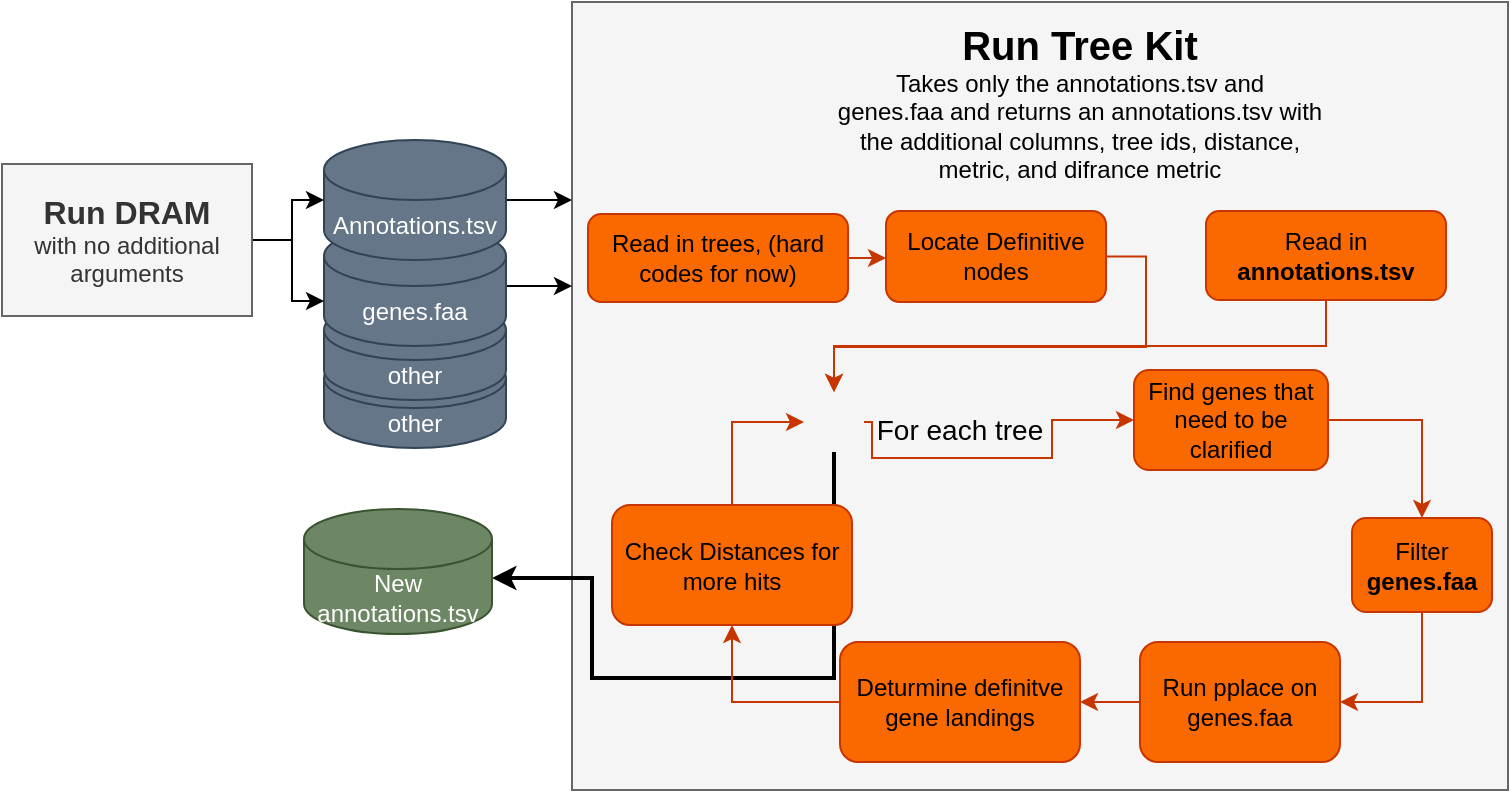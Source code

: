<mxfile version="20.2.2" type="github">
  <diagram id="Rtj_xhAMCjtNW2K5r0i-" name="Page-1">
    <mxGraphModel dx="2912" dy="1147" grid="1" gridSize="10" guides="1" tooltips="1" connect="1" arrows="1" fold="1" page="1" pageScale="1" pageWidth="850" pageHeight="1100" math="0" shadow="0">
      <root>
        <mxCell id="0" />
        <mxCell id="1" parent="0" />
        <mxCell id="cmLPi3Eq9WUsnecLFcOw-14" value="" style="rounded=0;whiteSpace=wrap;html=1;verticalAlign=top;fillColor=#f5f5f5;fontColor=#333333;strokeColor=#666666;" parent="1" vertex="1">
          <mxGeometry x="-550" y="92" width="468" height="394" as="geometry" />
        </mxCell>
        <mxCell id="cmLPi3Eq9WUsnecLFcOw-10" value="other" style="shape=cylinder3;whiteSpace=wrap;html=1;boundedLbl=1;backgroundOutline=1;size=15;fillColor=#647687;fontColor=#ffffff;strokeColor=#314354;" parent="1" vertex="1">
          <mxGeometry x="-674" y="265" width="91" height="50" as="geometry" />
        </mxCell>
        <mxCell id="cmLPi3Eq9WUsnecLFcOw-11" value="other" style="shape=cylinder3;whiteSpace=wrap;html=1;boundedLbl=1;backgroundOutline=1;size=15;fillColor=#647687;fontColor=#ffffff;strokeColor=#314354;" parent="1" vertex="1">
          <mxGeometry x="-674" y="241" width="91" height="50" as="geometry" />
        </mxCell>
        <mxCell id="cmLPi3Eq9WUsnecLFcOw-53" style="edgeStyle=orthogonalEdgeStyle;rounded=0;orthogonalLoop=1;jettySize=auto;html=1;exitX=1;exitY=0.5;exitDx=0;exitDy=0;exitPerimeter=0;entryX=0;entryY=0.36;entryDx=0;entryDy=0;entryPerimeter=0;fontSize=14;strokeWidth=1;" parent="1" source="cmLPi3Eq9WUsnecLFcOw-2" target="cmLPi3Eq9WUsnecLFcOw-14" edge="1">
          <mxGeometry relative="1" as="geometry" />
        </mxCell>
        <mxCell id="cmLPi3Eq9WUsnecLFcOw-2" value="genes.faa" style="shape=cylinder3;whiteSpace=wrap;html=1;boundedLbl=1;backgroundOutline=1;size=15;fillColor=#647687;fontColor=#ffffff;strokeColor=#314354;" parent="1" vertex="1">
          <mxGeometry x="-674" y="204" width="91" height="60" as="geometry" />
        </mxCell>
        <mxCell id="cmLPi3Eq9WUsnecLFcOw-52" style="edgeStyle=orthogonalEdgeStyle;rounded=0;orthogonalLoop=1;jettySize=auto;html=1;exitX=1;exitY=0.5;exitDx=0;exitDy=0;exitPerimeter=0;entryX=0;entryY=0.25;entryDx=0;entryDy=0;fontSize=14;strokeWidth=1;" parent="1" source="cmLPi3Eq9WUsnecLFcOw-1" target="cmLPi3Eq9WUsnecLFcOw-14" edge="1">
          <mxGeometry relative="1" as="geometry" />
        </mxCell>
        <mxCell id="cmLPi3Eq9WUsnecLFcOw-1" value="Annotations.tsv" style="shape=cylinder3;whiteSpace=wrap;html=1;boundedLbl=1;backgroundOutline=1;size=15;fillColor=#647687;fontColor=#ffffff;strokeColor=#314354;" parent="1" vertex="1">
          <mxGeometry x="-674" y="161" width="91" height="60" as="geometry" />
        </mxCell>
        <mxCell id="cmLPi3Eq9WUsnecLFcOw-4" style="edgeStyle=orthogonalEdgeStyle;rounded=0;orthogonalLoop=1;jettySize=auto;html=1;entryX=0;entryY=0;entryDx=0;entryDy=37.5;entryPerimeter=0;exitX=1;exitY=0.5;exitDx=0;exitDy=0;" parent="1" source="cmLPi3Eq9WUsnecLFcOw-13" target="cmLPi3Eq9WUsnecLFcOw-2" edge="1">
          <mxGeometry relative="1" as="geometry">
            <mxPoint x="-710" y="234" as="sourcePoint" />
          </mxGeometry>
        </mxCell>
        <mxCell id="cmLPi3Eq9WUsnecLFcOw-5" style="edgeStyle=orthogonalEdgeStyle;rounded=0;orthogonalLoop=1;jettySize=auto;html=1;" parent="1" source="cmLPi3Eq9WUsnecLFcOw-13" target="cmLPi3Eq9WUsnecLFcOw-1" edge="1">
          <mxGeometry relative="1" as="geometry">
            <mxPoint x="-724" y="170" as="sourcePoint" />
          </mxGeometry>
        </mxCell>
        <mxCell id="cmLPi3Eq9WUsnecLFcOw-13" value="&lt;div style=&quot;font-size: 16px;&quot;&gt;&lt;b&gt;Run DRAM&lt;/b&gt;&lt;br&gt;&lt;/div&gt;&lt;div&gt; with no additional arguments&lt;/div&gt;" style="rounded=0;whiteSpace=wrap;html=1;fillColor=#f5f5f5;fontColor=#333333;strokeColor=#666666;" parent="1" vertex="1">
          <mxGeometry x="-835" y="173" width="125" height="76" as="geometry" />
        </mxCell>
        <mxCell id="cmLPi3Eq9WUsnecLFcOw-42" style="edgeStyle=orthogonalEdgeStyle;rounded=0;orthogonalLoop=1;jettySize=auto;html=1;exitX=1;exitY=0.5;exitDx=0;exitDy=0;entryX=0;entryY=0.5;entryDx=0;entryDy=0;fontSize=12;fillColor=#fa6800;strokeColor=#C73500;" parent="1" edge="1">
          <mxGeometry relative="1" as="geometry">
            <mxPoint x="-404" y="302" as="sourcePoint" />
            <mxPoint x="-269" y="301" as="targetPoint" />
            <Array as="points">
              <mxPoint x="-400" y="302" />
              <mxPoint x="-400" y="320" />
              <mxPoint x="-310" y="320" />
              <mxPoint x="-310" y="301" />
            </Array>
          </mxGeometry>
        </mxCell>
        <mxCell id="cmLPi3Eq9WUsnecLFcOw-49" style="edgeStyle=orthogonalEdgeStyle;rounded=0;orthogonalLoop=1;jettySize=auto;html=1;exitX=0.5;exitY=1;exitDx=0;exitDy=0;fontSize=12;strokeWidth=2;" parent="1" source="cmLPi3Eq9WUsnecLFcOw-17" target="cmLPi3Eq9WUsnecLFcOw-48" edge="1">
          <mxGeometry relative="1" as="geometry">
            <mxPoint x="-580" y="383" as="targetPoint" />
            <Array as="points">
              <mxPoint x="-419" y="430" />
              <mxPoint x="-540" y="430" />
              <mxPoint x="-540" y="380" />
            </Array>
          </mxGeometry>
        </mxCell>
        <mxCell id="cmLPi3Eq9WUsnecLFcOw-17" value="" style="shape=image;html=1;verticalAlign=top;verticalLabelPosition=bottom;labelBackgroundColor=#ffffff;imageAspect=0;aspect=fixed;image=https://cdn1.iconfinder.com/data/icons/material-audio-video/22/loop-128.png;fillColor=#fa6800;fontColor=#000000;strokeColor=#C73500;" parent="1" vertex="1">
          <mxGeometry x="-434" y="287" width="30" height="30" as="geometry" />
        </mxCell>
        <mxCell id="cmLPi3Eq9WUsnecLFcOw-45" style="edgeStyle=orthogonalEdgeStyle;rounded=0;orthogonalLoop=1;jettySize=auto;html=1;exitX=0.5;exitY=1;exitDx=0;exitDy=0;entryX=0.5;entryY=0;entryDx=0;entryDy=0;fontSize=12;fillColor=#fa6800;strokeColor=#C73500;" parent="1" source="cmLPi3Eq9WUsnecLFcOw-18" target="cmLPi3Eq9WUsnecLFcOw-17" edge="1">
          <mxGeometry relative="1" as="geometry" />
        </mxCell>
        <mxCell id="cmLPi3Eq9WUsnecLFcOw-18" value="Read in &lt;b&gt;annotations.tsv&lt;/b&gt;" style="rounded=1;whiteSpace=wrap;html=1;fillColor=#fa6800;fontColor=#000000;strokeColor=#C73500;" parent="1" vertex="1">
          <mxGeometry x="-233" y="196.5" width="120" height="44.5" as="geometry" />
        </mxCell>
        <mxCell id="cmLPi3Eq9WUsnecLFcOw-46" style="edgeStyle=orthogonalEdgeStyle;rounded=0;orthogonalLoop=1;jettySize=auto;html=1;exitX=1;exitY=0.5;exitDx=0;exitDy=0;entryX=0;entryY=0.5;entryDx=0;entryDy=0;fontSize=12;fillColor=#fa6800;strokeColor=#C73500;" parent="1" source="cmLPi3Eq9WUsnecLFcOw-20" target="cmLPi3Eq9WUsnecLFcOw-35" edge="1">
          <mxGeometry relative="1" as="geometry" />
        </mxCell>
        <mxCell id="cmLPi3Eq9WUsnecLFcOw-20" value="Read in trees, (hard codes for now) " style="rounded=1;whiteSpace=wrap;html=1;fillColor=#fa6800;fontColor=#000000;strokeColor=#C73500;" parent="1" vertex="1">
          <mxGeometry x="-542" y="198" width="130" height="44" as="geometry" />
        </mxCell>
        <mxCell id="cmLPi3Eq9WUsnecLFcOw-22" value="&lt;div style=&quot;font-size: 20px;&quot; align=&quot;center&quot;&gt;&lt;b&gt;Run Tree Kit&lt;/b&gt;&lt;/div&gt;&lt;div align=&quot;center&quot;&gt;Takes only the annotations.tsv and &lt;br&gt;genes.faa and returns an annotations.tsv with the additional columns, tree ids, distance, metric, and difrance metric&lt;br&gt;&lt;/div&gt;&lt;p align=&quot;center&quot;&gt;&lt;/p&gt;" style="text;html=1;strokeColor=none;fillColor=none;spacing=5;spacingTop=-20;whiteSpace=wrap;overflow=hidden;rounded=0;align=center;" parent="1" vertex="1">
          <mxGeometry x="-426" y="112" width="260" height="148" as="geometry" />
        </mxCell>
        <mxCell id="cmLPi3Eq9WUsnecLFcOw-32" style="edgeStyle=orthogonalEdgeStyle;rounded=0;orthogonalLoop=1;jettySize=auto;html=1;exitX=1;exitY=0.5;exitDx=0;exitDy=0;entryX=0.5;entryY=0;entryDx=0;entryDy=0;fontSize=12;fillColor=#fa6800;strokeColor=#C73500;" parent="1" source="cmLPi3Eq9WUsnecLFcOw-27" target="cmLPi3Eq9WUsnecLFcOw-28" edge="1">
          <mxGeometry relative="1" as="geometry" />
        </mxCell>
        <mxCell id="cmLPi3Eq9WUsnecLFcOw-27" value="Find genes that need to be clarified" style="rounded=1;whiteSpace=wrap;html=1;fontSize=12;fillColor=#fa6800;fontColor=#000000;strokeColor=#C73500;" parent="1" vertex="1">
          <mxGeometry x="-269" y="276" width="97" height="50" as="geometry" />
        </mxCell>
        <mxCell id="cmLPi3Eq9WUsnecLFcOw-37" style="edgeStyle=orthogonalEdgeStyle;rounded=0;orthogonalLoop=1;jettySize=auto;html=1;exitX=0.5;exitY=1;exitDx=0;exitDy=0;entryX=1;entryY=0.5;entryDx=0;entryDy=0;fontSize=12;fillColor=#fa6800;strokeColor=#C73500;" parent="1" source="cmLPi3Eq9WUsnecLFcOw-28" target="cmLPi3Eq9WUsnecLFcOw-34" edge="1">
          <mxGeometry relative="1" as="geometry" />
        </mxCell>
        <mxCell id="cmLPi3Eq9WUsnecLFcOw-28" value="Filter &lt;b&gt;genes.faa&lt;/b&gt;" style="rounded=1;whiteSpace=wrap;html=1;fontSize=12;fillColor=#fa6800;fontColor=#000000;strokeColor=#C73500;" parent="1" vertex="1">
          <mxGeometry x="-160" y="350" width="70" height="47" as="geometry" />
        </mxCell>
        <mxCell id="cmLPi3Eq9WUsnecLFcOw-38" style="edgeStyle=orthogonalEdgeStyle;rounded=0;orthogonalLoop=1;jettySize=auto;html=1;exitX=0;exitY=0.5;exitDx=0;exitDy=0;entryX=1;entryY=0.5;entryDx=0;entryDy=0;fontSize=12;fillColor=#fa6800;strokeColor=#C73500;" parent="1" source="cmLPi3Eq9WUsnecLFcOw-34" target="cmLPi3Eq9WUsnecLFcOw-36" edge="1">
          <mxGeometry relative="1" as="geometry" />
        </mxCell>
        <mxCell id="cmLPi3Eq9WUsnecLFcOw-34" value="Run pplace on genes.faa" style="rounded=1;whiteSpace=wrap;html=1;fontSize=12;fillColor=#fa6800;fontColor=#000000;strokeColor=#C73500;" parent="1" vertex="1">
          <mxGeometry x="-266" y="412" width="100" height="60" as="geometry" />
        </mxCell>
        <mxCell id="cmLPi3Eq9WUsnecLFcOw-47" style="edgeStyle=orthogonalEdgeStyle;rounded=0;orthogonalLoop=1;jettySize=auto;html=1;exitX=1;exitY=0.5;exitDx=0;exitDy=0;entryX=0.5;entryY=0;entryDx=0;entryDy=0;fontSize=12;fillColor=#fa6800;strokeColor=#C73500;" parent="1" source="cmLPi3Eq9WUsnecLFcOw-35" target="cmLPi3Eq9WUsnecLFcOw-17" edge="1">
          <mxGeometry relative="1" as="geometry" />
        </mxCell>
        <mxCell id="cmLPi3Eq9WUsnecLFcOw-35" value="Locate Definitive nodes" style="rounded=1;whiteSpace=wrap;html=1;fontSize=12;fillColor=#fa6800;fontColor=#000000;strokeColor=#C73500;" parent="1" vertex="1">
          <mxGeometry x="-393" y="196.5" width="110" height="45.5" as="geometry" />
        </mxCell>
        <mxCell id="cmLPi3Eq9WUsnecLFcOw-40" style="edgeStyle=orthogonalEdgeStyle;rounded=0;orthogonalLoop=1;jettySize=auto;html=1;exitX=0;exitY=0.5;exitDx=0;exitDy=0;entryX=0.5;entryY=1;entryDx=0;entryDy=0;fontSize=12;fillColor=#fa6800;strokeColor=#C73500;" parent="1" source="cmLPi3Eq9WUsnecLFcOw-36" target="cmLPi3Eq9WUsnecLFcOw-39" edge="1">
          <mxGeometry relative="1" as="geometry" />
        </mxCell>
        <mxCell id="cmLPi3Eq9WUsnecLFcOw-36" value="Deturmine definitve gene landings" style="rounded=1;whiteSpace=wrap;html=1;fontSize=12;fillColor=#fa6800;fontColor=#000000;strokeColor=#C73500;" parent="1" vertex="1">
          <mxGeometry x="-416" y="412" width="120" height="60" as="geometry" />
        </mxCell>
        <mxCell id="cmLPi3Eq9WUsnecLFcOw-41" style="edgeStyle=orthogonalEdgeStyle;rounded=0;orthogonalLoop=1;jettySize=auto;html=1;exitX=0.5;exitY=0;exitDx=0;exitDy=0;entryX=0;entryY=0.5;entryDx=0;entryDy=0;fontSize=12;fillColor=#fa6800;strokeColor=#C73500;" parent="1" source="cmLPi3Eq9WUsnecLFcOw-39" target="cmLPi3Eq9WUsnecLFcOw-17" edge="1">
          <mxGeometry relative="1" as="geometry" />
        </mxCell>
        <mxCell id="cmLPi3Eq9WUsnecLFcOw-39" value="Check Distances for more hits" style="rounded=1;whiteSpace=wrap;html=1;fontSize=12;fillColor=#fa6800;fontColor=#000000;strokeColor=#C73500;" parent="1" vertex="1">
          <mxGeometry x="-530" y="343.5" width="120" height="60" as="geometry" />
        </mxCell>
        <mxCell id="cmLPi3Eq9WUsnecLFcOw-48" value="New annotations.tsv" style="shape=cylinder3;whiteSpace=wrap;html=1;boundedLbl=1;backgroundOutline=1;size=15;fillColor=#6d8764;fontColor=#ffffff;strokeColor=#3A5431;" parent="1" vertex="1">
          <mxGeometry x="-684" y="345.5" width="94" height="62.5" as="geometry" />
        </mxCell>
        <mxCell id="cmLPi3Eq9WUsnecLFcOw-50" value="For each tree" style="text;html=1;strokeColor=none;fillColor=none;align=center;verticalAlign=middle;whiteSpace=wrap;rounded=0;fontSize=14;" parent="1" vertex="1">
          <mxGeometry x="-399" y="291" width="86" height="30" as="geometry" />
        </mxCell>
      </root>
    </mxGraphModel>
  </diagram>
</mxfile>
